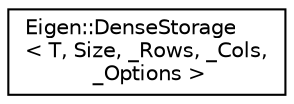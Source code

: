 digraph "Graphical Class Hierarchy"
{
  edge [fontname="Helvetica",fontsize="10",labelfontname="Helvetica",labelfontsize="10"];
  node [fontname="Helvetica",fontsize="10",shape=record];
  rankdir="LR";
  Node1 [label="Eigen::DenseStorage\l\< T, Size, _Rows, _Cols,\l _Options \>",height=0.2,width=0.4,color="black", fillcolor="white", style="filled",URL="$class_eigen_1_1_dense_storage.html"];
}
